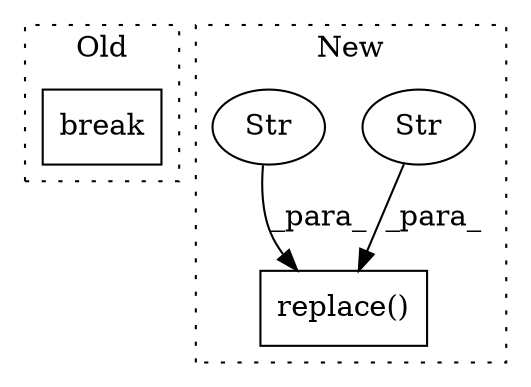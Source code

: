 digraph G {
subgraph cluster0 {
1 [label="break" a="94" s="8202" l="5" shape="box"];
label = "Old";
style="dotted";
}
subgraph cluster1 {
2 [label="replace()" a="75" s="8228,8253" l="16,1" shape="box"];
3 [label="Str" a="66" s="8251" l="2" shape="ellipse"];
4 [label="Str" a="66" s="8244" l="5" shape="ellipse"];
label = "New";
style="dotted";
}
3 -> 2 [label="_para_"];
4 -> 2 [label="_para_"];
}